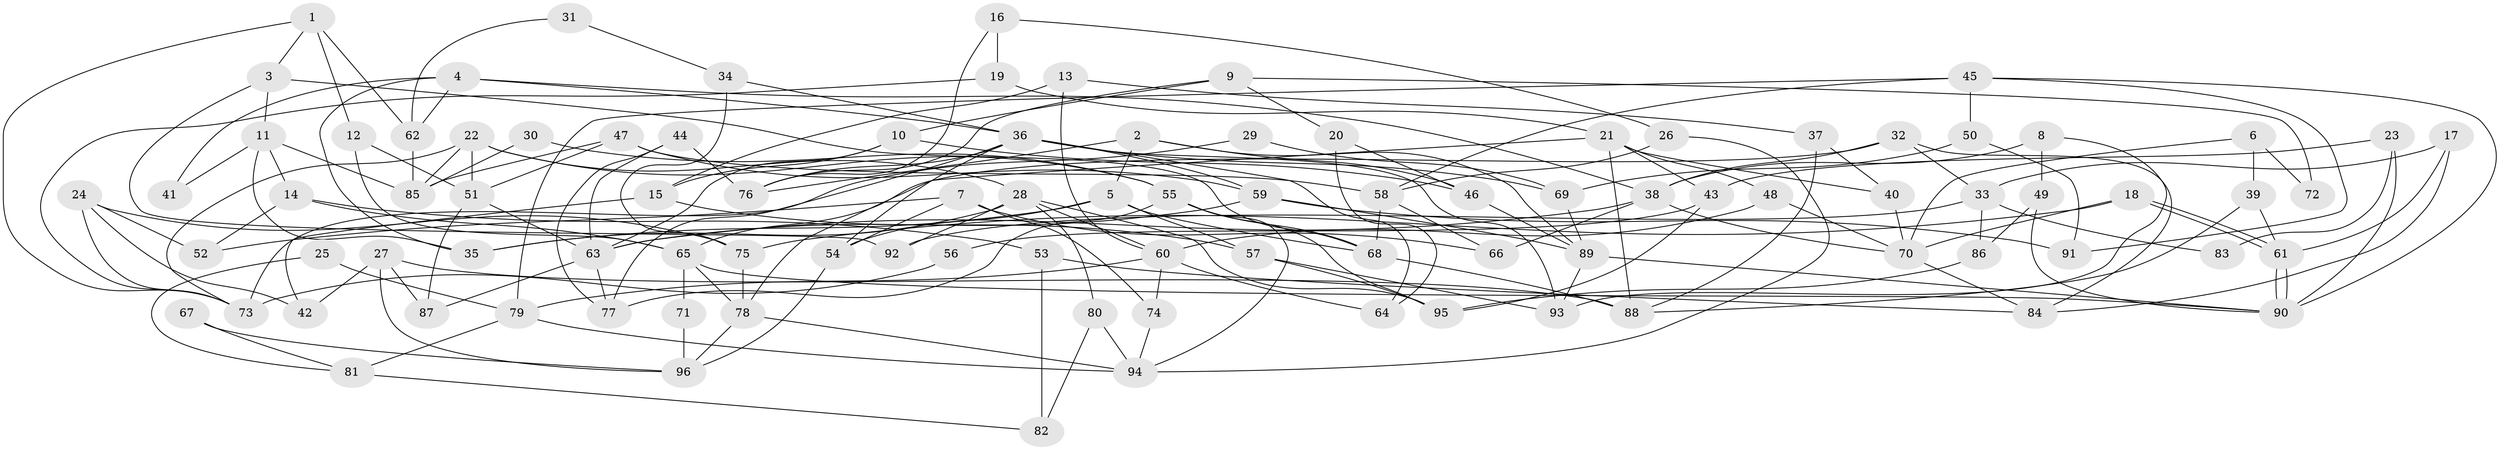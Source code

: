 // Generated by graph-tools (version 1.1) at 2025/48/03/09/25 04:48:59]
// undirected, 96 vertices, 192 edges
graph export_dot {
graph [start="1"]
  node [color=gray90,style=filled];
  1;
  2;
  3;
  4;
  5;
  6;
  7;
  8;
  9;
  10;
  11;
  12;
  13;
  14;
  15;
  16;
  17;
  18;
  19;
  20;
  21;
  22;
  23;
  24;
  25;
  26;
  27;
  28;
  29;
  30;
  31;
  32;
  33;
  34;
  35;
  36;
  37;
  38;
  39;
  40;
  41;
  42;
  43;
  44;
  45;
  46;
  47;
  48;
  49;
  50;
  51;
  52;
  53;
  54;
  55;
  56;
  57;
  58;
  59;
  60;
  61;
  62;
  63;
  64;
  65;
  66;
  67;
  68;
  69;
  70;
  71;
  72;
  73;
  74;
  75;
  76;
  77;
  78;
  79;
  80;
  81;
  82;
  83;
  84;
  85;
  86;
  87;
  88;
  89;
  90;
  91;
  92;
  93;
  94;
  95;
  96;
  1 -- 12;
  1 -- 62;
  1 -- 3;
  1 -- 73;
  2 -- 5;
  2 -- 46;
  2 -- 76;
  2 -- 89;
  3 -- 68;
  3 -- 11;
  3 -- 92;
  4 -- 38;
  4 -- 36;
  4 -- 35;
  4 -- 41;
  4 -- 62;
  5 -- 68;
  5 -- 35;
  5 -- 54;
  5 -- 57;
  6 -- 70;
  6 -- 39;
  6 -- 72;
  7 -- 74;
  7 -- 54;
  7 -- 52;
  7 -- 66;
  8 -- 38;
  8 -- 93;
  8 -- 49;
  9 -- 76;
  9 -- 10;
  9 -- 20;
  9 -- 72;
  10 -- 46;
  10 -- 63;
  10 -- 15;
  11 -- 14;
  11 -- 35;
  11 -- 41;
  11 -- 85;
  12 -- 51;
  12 -- 65;
  13 -- 15;
  13 -- 60;
  13 -- 37;
  14 -- 65;
  14 -- 52;
  14 -- 53;
  15 -- 57;
  15 -- 42;
  16 -- 26;
  16 -- 76;
  16 -- 19;
  17 -- 61;
  17 -- 33;
  17 -- 84;
  18 -- 75;
  18 -- 61;
  18 -- 61;
  18 -- 70;
  19 -- 73;
  19 -- 21;
  20 -- 64;
  20 -- 46;
  21 -- 88;
  21 -- 40;
  21 -- 43;
  21 -- 48;
  21 -- 78;
  22 -- 51;
  22 -- 55;
  22 -- 28;
  22 -- 73;
  22 -- 85;
  23 -- 90;
  23 -- 43;
  23 -- 83;
  24 -- 42;
  24 -- 73;
  24 -- 52;
  24 -- 75;
  25 -- 81;
  25 -- 79;
  26 -- 58;
  26 -- 94;
  27 -- 87;
  27 -- 96;
  27 -- 42;
  27 -- 88;
  28 -- 35;
  28 -- 60;
  28 -- 80;
  28 -- 92;
  28 -- 95;
  29 -- 73;
  29 -- 69;
  30 -- 55;
  30 -- 85;
  31 -- 34;
  31 -- 62;
  32 -- 84;
  32 -- 38;
  32 -- 33;
  32 -- 65;
  33 -- 92;
  33 -- 83;
  33 -- 86;
  34 -- 36;
  34 -- 75;
  36 -- 59;
  36 -- 77;
  36 -- 54;
  36 -- 64;
  36 -- 69;
  36 -- 76;
  36 -- 93;
  37 -- 40;
  37 -- 88;
  38 -- 63;
  38 -- 70;
  38 -- 66;
  39 -- 88;
  39 -- 61;
  40 -- 70;
  43 -- 95;
  43 -- 56;
  44 -- 63;
  44 -- 76;
  44 -- 77;
  45 -- 90;
  45 -- 58;
  45 -- 50;
  45 -- 79;
  45 -- 91;
  46 -- 89;
  47 -- 85;
  47 -- 59;
  47 -- 51;
  47 -- 58;
  48 -- 60;
  48 -- 70;
  49 -- 86;
  49 -- 90;
  50 -- 69;
  50 -- 91;
  51 -- 63;
  51 -- 87;
  53 -- 84;
  53 -- 82;
  54 -- 96;
  55 -- 95;
  55 -- 68;
  55 -- 77;
  55 -- 94;
  56 -- 73;
  57 -- 93;
  57 -- 95;
  58 -- 66;
  58 -- 68;
  59 -- 89;
  59 -- 91;
  59 -- 63;
  60 -- 79;
  60 -- 64;
  60 -- 74;
  61 -- 90;
  61 -- 90;
  62 -- 85;
  63 -- 77;
  63 -- 87;
  65 -- 90;
  65 -- 71;
  65 -- 78;
  67 -- 81;
  67 -- 96;
  68 -- 88;
  69 -- 89;
  70 -- 84;
  71 -- 96;
  74 -- 94;
  75 -- 78;
  78 -- 94;
  78 -- 96;
  79 -- 94;
  79 -- 81;
  80 -- 94;
  80 -- 82;
  81 -- 82;
  86 -- 95;
  89 -- 90;
  89 -- 93;
}
